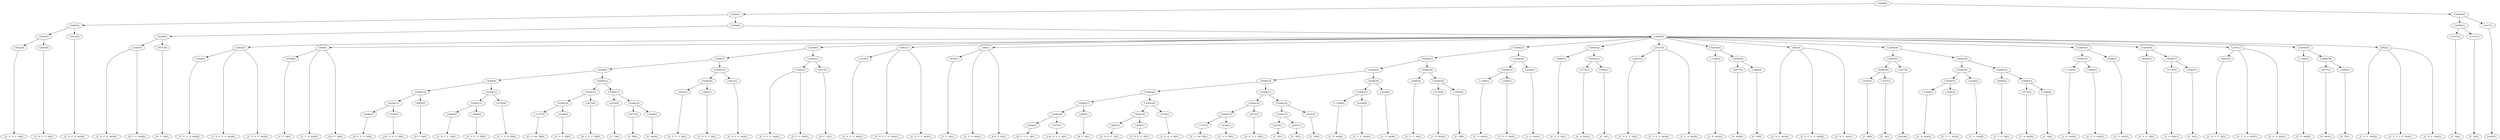 digraph sample{
"L4632(0)"->"[C  E  F  G  A](0)"
"L2063(0)"->"[C  D  E  F  A](0)"
"L5294(3)"->"L4632(0)"
"L5294(3)"->"L2063(0)"
"L5212(0)"->"[C  D  F  A  Ais](0)"
"L5294(2)"->"L5294(3)"
"L5294(2)"->"L5212(0)"
"L3445(0)"->"[C  D  F  G  Ais](0)"
"L3445(0)"->"[D  F  G  Ais](0)"
"L4073(0)"->"[D  F  G](0)"
"L5294(5)"->"L3445(0)"
"L5294(5)"->"L4073(0)"
"L1638(0)"->"[C  E  G  A  Ais](0)"
"L4563(0)"->"[C  D  E  F  G  Ais](0)"
"L4563(0)"->"[C  D  E  F  Ais](0)"
"L4563(0)"->"L1638(0)"
"L4708(0)"->"[C  F  A](0)"
"L940(0)"->"[C  F  A  Ais](0)"
"L940(0)"->"L4708(0)"
"L940(0)"->"[Cis  F  A](0)"
"L2946(0)"->"[D  E  F  G  A](0)"
"L3576(0)"->"[Cis  D  E  F  A](0)"
"L5294(11)"->"L2946(0)"
"L5294(11)"->"L3576(0)"
"L2805(0)"->"[D  F  A](0)"
"L5294(10)"->"L5294(11)"
"L5294(10)"->"L2805(0)"
"L4983(0)"->"[C  D  E  F  G](0)"
"L2656(0)"->"[C  D  E  G  B](0)"
"L5294(13)"->"L4983(0)"
"L5294(13)"->"L2656(0)"
"L4742(0)"->"[C  E  G  A  B](0)"
"L5294(12)"->"L5294(13)"
"L5294(12)"->"L4742(0)"
"L5294(9)"->"L5294(10)"
"L5294(9)"->"L5294(12)"
"L-1377(0)"->"[F  G  Gis  B](0)"
"L4168(0)"->"[F  G  A  B](0)"
"L5294(16)"->"L-1377(0)"
"L5294(16)"->"L4168(0)"
"L2515(0)"->"[D  E  F  G  B](0)"
"L5294(15)"->"L5294(16)"
"L5294(15)"->"L2515(0)"
"L2419(0)"->"[C  E](0)"
"L2877(0)"->"[C  B](0)"
"L2249(0)"->"[G  Ais](0)"
"L5294(18)"->"L2877(0)"
"L5294(18)"->"L2249(0)"
"L5294(17)"->"L2419(0)"
"L5294(17)"->"L5294(18)"
"L5294(14)"->"L5294(15)"
"L5294(14)"->"L5294(17)"
"L5294(8)"->"L5294(9)"
"L5294(8)"->"L5294(14)"
"L4632(1)"->"[C  E  F  G  A](1)"
"L2063(1)"->"[C  D  E  F  A](1)"
"L5294(20)"->"L4632(1)"
"L5294(20)"->"L2063(1)"
"L5212(1)"->"[C  D  F  A  Ais](1)"
"L5294(19)"->"L5294(20)"
"L5294(19)"->"L5212(1)"
"L5294(7)"->"L5294(8)"
"L5294(7)"->"L5294(19)"
"L3445(1)"->"[C  D  F  G  Ais](1)"
"L3445(1)"->"[D  F  G  Ais](1)"
"L4073(1)"->"[D  F  G](1)"
"L5294(21)"->"L3445(1)"
"L5294(21)"->"L4073(1)"
"L5294(6)"->"L5294(7)"
"L5294(6)"->"L5294(21)"
"L1638(1)"->"[C  E  G  A  Ais](1)"
"L4563(1)"->"[C  D  E  F  G  Ais](1)"
"L4563(1)"->"[C  D  E  F  Ais](1)"
"L4563(1)"->"L1638(1)"
"L4708(1)"->"[C  F  A](1)"
"L940(1)"->"[C  F  A  Ais](1)"
"L940(1)"->"L4708(1)"
"L940(1)"->"[Cis  F  A](1)"
"L2946(1)"->"[D  E  F  G  A](1)"
"L3576(1)"->"[Cis  D  E  F  A](1)"
"L5294(28)"->"L2946(1)"
"L5294(28)"->"L3576(1)"
"L2805(1)"->"[D  F  A](1)"
"L5294(27)"->"L5294(28)"
"L5294(27)"->"L2805(1)"
"L4983(1)"->"[C  D  E  F  G](1)"
"L2656(1)"->"[C  D  E  G  B](1)"
"L5294(30)"->"L4983(1)"
"L5294(30)"->"L2656(1)"
"L4742(1)"->"[C  E  G  A  B](1)"
"L5294(29)"->"L5294(30)"
"L5294(29)"->"L4742(1)"
"L5294(26)"->"L5294(27)"
"L5294(26)"->"L5294(29)"
"L-1377(1)"->"[F  G  Gis  B](1)"
"L4168(1)"->"[F  G  A  B](1)"
"L5294(33)"->"L-1377(1)"
"L5294(33)"->"L4168(1)"
"L2515(1)"->"[D  E  F  G  B](1)"
"L5294(32)"->"L5294(33)"
"L5294(32)"->"L2515(1)"
"L2419(1)"->"[C  E](1)"
"L2877(1)"->"[C  B](1)"
"L5294(35)"->"L2419(1)"
"L5294(35)"->"L2877(1)"
"L3915(0)"->"[C  D](0)"
"L5294(34)"->"L5294(35)"
"L5294(34)"->"L3915(0)"
"L5294(31)"->"L5294(32)"
"L5294(31)"->"L5294(34)"
"L5294(25)"->"L5294(26)"
"L5294(25)"->"L5294(31)"
"L-1309(0)"->"[C  D  Ais](0)"
"L2204(0)"->"[C  E  F  Ais](0)"
"L5294(37)"->"L-1309(0)"
"L5294(37)"->"L2204(0)"
"L2226(0)"->"[C  G  Ais](0)"
"L5294(36)"->"L5294(37)"
"L5294(36)"->"L2226(0)"
"L5294(24)"->"L5294(25)"
"L5294(24)"->"L5294(36)"
"L4000(0)"->"[C  F  G  A](0)"
"L3774(0)"->"[C  A  Ais](0)"
"L3560(0)"->"[C  A](0)"
"L5294(39)"->"L3774(0)"
"L5294(39)"->"L3560(0)"
"L5294(38)"->"L4000(0)"
"L5294(38)"->"L5294(39)"
"L5294(23)"->"L5294(24)"
"L5294(23)"->"L5294(38)"
"L-1309(1)"->"[C  D  Ais](1)"
"L2204(1)"->"[C  E  F  Ais](1)"
"L5294(41)"->"L-1309(1)"
"L5294(41)"->"L2204(1)"
"L2226(1)"->"[C  G  Ais](1)"
"L5294(40)"->"L5294(41)"
"L5294(40)"->"L2226(1)"
"L5294(22)"->"L5294(23)"
"L5294(22)"->"L5294(40)"
"L4000(1)"->"[C  F  G  A](1)"
"L3774(1)"->"[C  A  Ais](1)"
"L3560(1)"->"[C  A](1)"
"L5294(43)"->"L3774(1)"
"L5294(43)"->"L3560(1)"
"L5294(42)"->"L4000(1)"
"L5294(42)"->"L5294(43)"
"L2063(2)"->"[C  D  E  F  A](2)"
"L2701(0)"->"[C  F  G  A  Ais](0)"
"L2701(0)"->"L2063(2)"
"L2701(0)"->"[F  G  A  Ais](0)"
"L-1309(2)"->"[C  D  Ais](2)"
"L4477(0)"->"[A  Ais](0)"
"L3888(0)"->"[F  G](0)"
"L5294(45)"->"L4477(0)"
"L5294(45)"->"L3888(0)"
"L5294(44)"->"L-1309(2)"
"L5294(44)"->"L5294(45)"
"L892(0)"->"[C  D  E  Ais](0)"
"L892(0)"->"[C  E  F  G  A  Ais](0)"
"L892(0)"->"[C  D  E  Ais](1)"
"L3107(0)"->"[F  A](0)"
"L3107(1)"->"[F  A](1)"
"L5294(48)"->"L3107(0)"
"L5294(48)"->"L3107(1)"
"L1617(0)"->"[rest](0)"
"L5294(47)"->"L5294(48)"
"L5294(47)"->"L1617(0)"
"L-1309(3)"->"[C  D  Ais](3)"
"L2204(2)"->"[C  E  F  Ais](2)"
"L5294(51)"->"L-1309(3)"
"L5294(51)"->"L2204(2)"
"L2226(2)"->"[C  G  Ais](2)"
"L5294(50)"->"L5294(51)"
"L5294(50)"->"L2226(2)"
"L4000(2)"->"[C  F  G  A](2)"
"L3774(2)"->"[C  A  Ais](2)"
"L3560(2)"->"[C  A](2)"
"L5294(53)"->"L3774(2)"
"L5294(53)"->"L3560(2)"
"L5294(52)"->"L4000(2)"
"L5294(52)"->"L5294(53)"
"L5294(49)"->"L5294(50)"
"L5294(49)"->"L5294(52)"
"L5294(46)"->"L5294(47)"
"L5294(46)"->"L5294(49)"
"L-1309(4)"->"[C  D  Ais](4)"
"L2204(3)"->"[C  E  F  Ais](3)"
"L5294(55)"->"L-1309(4)"
"L5294(55)"->"L2204(3)"
"L2226(3)"->"[C  G  Ais](3)"
"L5294(54)"->"L5294(55)"
"L5294(54)"->"L2226(3)"
"L4000(3)"->"[C  F  G  A](3)"
"L3774(3)"->"[C  A  Ais](3)"
"L3560(3)"->"[C  A](3)"
"L5294(57)"->"L3774(3)"
"L5294(57)"->"L3560(3)"
"L5294(56)"->"L4000(3)"
"L5294(56)"->"L5294(57)"
"L2063(3)"->"[C  D  E  F  A](3)"
"L2701(1)"->"[C  F  G  A  Ais](1)"
"L2701(1)"->"L2063(3)"
"L2701(1)"->"[F  G  A  Ais](1)"
"L-1309(5)"->"[C  D  Ais](5)"
"L4477(1)"->"[A  Ais](1)"
"L3888(1)"->"[F  G](1)"
"L5294(59)"->"L4477(1)"
"L5294(59)"->"L3888(1)"
"L5294(58)"->"L-1309(5)"
"L5294(58)"->"L5294(59)"
"L892(1)"->"[C  D  E  Ais](2)"
"L892(1)"->"[C  E  F  G  A  Ais](1)"
"L892(1)"->"[C  D  E  Ais](3)"
"L5284(0)"->"L4563(0)"
"L5284(0)"->"L940(0)"
"L5284(0)"->"L5294(6)"
"L5284(0)"->"L4563(1)"
"L5284(0)"->"L940(1)"
"L5284(0)"->"L5294(22)"
"L5284(0)"->"L5294(42)"
"L5284(0)"->"L2701(0)"
"L5284(0)"->"L5294(44)"
"L5284(0)"->"L892(0)"
"L5284(0)"->"L5294(46)"
"L5284(0)"->"L5294(54)"
"L5284(0)"->"L5294(56)"
"L5284(0)"->"L2701(1)"
"L5284(0)"->"L5294(58)"
"L5284(0)"->"L892(1)"
"L5294(4)"->"L5294(5)"
"L5294(4)"->"L5284(0)"
"L5294(1)"->"L5294(2)"
"L5294(1)"->"L5294(4)"
"L3107(2)"->"[F  A](2)"
"L3107(3)"->"[F  A](3)"
"L5294(61)"->"L3107(2)"
"L5294(61)"->"L3107(3)"
"L1617(1)"->"[rest](1)"
"L5294(60)"->"L5294(61)"
"L5294(60)"->"L1617(1)"
"L5294(0)"->"L5294(1)"
"L5294(0)"->"L5294(60)"
{rank = min; "L5294(0)"}
{rank = same; "L5294(1)"; "L5294(60)";}
{rank = same; "L5294(2)"; "L5294(4)"; "L5294(61)"; "L1617(1)";}
{rank = same; "L5294(3)"; "L5212(0)"; "L5294(5)"; "L5284(0)"; "L3107(2)"; "L3107(3)";}
{rank = same; "L4632(0)"; "L2063(0)"; "L3445(0)"; "L4073(0)"; "L4563(0)"; "L940(0)"; "L5294(6)"; "L4563(1)"; "L940(1)"; "L5294(22)"; "L5294(42)"; "L2701(0)"; "L5294(44)"; "L892(0)"; "L5294(46)"; "L5294(54)"; "L5294(56)"; "L2701(1)"; "L5294(58)"; "L892(1)";}
{rank = same; "L1638(0)"; "L4708(0)"; "L5294(7)"; "L5294(21)"; "L1638(1)"; "L4708(1)"; "L5294(23)"; "L5294(40)"; "L4000(1)"; "L5294(43)"; "L2063(2)"; "L-1309(2)"; "L5294(45)"; "L5294(47)"; "L5294(49)"; "L5294(55)"; "L2226(3)"; "L4000(3)"; "L5294(57)"; "L2063(3)"; "L-1309(5)"; "L5294(59)";}
{rank = same; "L5294(8)"; "L5294(19)"; "L3445(1)"; "L4073(1)"; "L5294(24)"; "L5294(38)"; "L5294(41)"; "L2226(1)"; "L3774(1)"; "L3560(1)"; "L4477(0)"; "L3888(0)"; "L5294(48)"; "L1617(0)"; "L5294(50)"; "L5294(52)"; "L-1309(4)"; "L2204(3)"; "L3774(3)"; "L3560(3)"; "L4477(1)"; "L3888(1)";}
{rank = same; "L5294(9)"; "L5294(14)"; "L5294(20)"; "L5212(1)"; "L5294(25)"; "L5294(36)"; "L4000(0)"; "L5294(39)"; "L-1309(1)"; "L2204(1)"; "L3107(0)"; "L3107(1)"; "L5294(51)"; "L2226(2)"; "L4000(2)"; "L5294(53)";}
{rank = same; "L5294(10)"; "L5294(12)"; "L5294(15)"; "L5294(17)"; "L4632(1)"; "L2063(1)"; "L5294(26)"; "L5294(31)"; "L5294(37)"; "L2226(0)"; "L3774(0)"; "L3560(0)"; "L-1309(3)"; "L2204(2)"; "L3774(2)"; "L3560(2)";}
{rank = same; "L5294(11)"; "L2805(0)"; "L5294(13)"; "L4742(0)"; "L5294(16)"; "L2515(0)"; "L2419(0)"; "L5294(18)"; "L5294(27)"; "L5294(29)"; "L5294(32)"; "L5294(34)"; "L-1309(0)"; "L2204(0)";}
{rank = same; "L2946(0)"; "L3576(0)"; "L4983(0)"; "L2656(0)"; "L-1377(0)"; "L4168(0)"; "L2877(0)"; "L2249(0)"; "L5294(28)"; "L2805(1)"; "L5294(30)"; "L4742(1)"; "L5294(33)"; "L2515(1)"; "L5294(35)"; "L3915(0)";}
{rank = same; "L2946(1)"; "L3576(1)"; "L4983(1)"; "L2656(1)"; "L-1377(1)"; "L4168(1)"; "L2419(1)"; "L2877(1)";}
{rank = max; "[A  Ais](0)"; "[A  Ais](1)"; "[C  A  Ais](0)"; "[C  A  Ais](1)"; "[C  A  Ais](2)"; "[C  A  Ais](3)"; "[C  A](0)"; "[C  A](1)"; "[C  A](2)"; "[C  A](3)"; "[C  B](0)"; "[C  B](1)"; "[C  D  Ais](0)"; "[C  D  Ais](1)"; "[C  D  Ais](2)"; "[C  D  Ais](3)"; "[C  D  Ais](4)"; "[C  D  Ais](5)"; "[C  D  E  Ais](0)"; "[C  D  E  Ais](1)"; "[C  D  E  Ais](2)"; "[C  D  E  Ais](3)"; "[C  D  E  F  A](0)"; "[C  D  E  F  A](1)"; "[C  D  E  F  A](2)"; "[C  D  E  F  A](3)"; "[C  D  E  F  Ais](0)"; "[C  D  E  F  Ais](1)"; "[C  D  E  F  G  Ais](0)"; "[C  D  E  F  G  Ais](1)"; "[C  D  E  F  G](0)"; "[C  D  E  F  G](1)"; "[C  D  E  G  B](0)"; "[C  D  E  G  B](1)"; "[C  D  F  A  Ais](0)"; "[C  D  F  A  Ais](1)"; "[C  D  F  G  Ais](0)"; "[C  D  F  G  Ais](1)"; "[C  D](0)"; "[C  E  F  Ais](0)"; "[C  E  F  Ais](1)"; "[C  E  F  Ais](2)"; "[C  E  F  Ais](3)"; "[C  E  F  G  A  Ais](0)"; "[C  E  F  G  A  Ais](1)"; "[C  E  F  G  A](0)"; "[C  E  F  G  A](1)"; "[C  E  G  A  Ais](0)"; "[C  E  G  A  Ais](1)"; "[C  E  G  A  B](0)"; "[C  E  G  A  B](1)"; "[C  E](0)"; "[C  E](1)"; "[C  F  A  Ais](0)"; "[C  F  A  Ais](1)"; "[C  F  A](0)"; "[C  F  A](1)"; "[C  F  G  A  Ais](0)"; "[C  F  G  A  Ais](1)"; "[C  F  G  A](0)"; "[C  F  G  A](1)"; "[C  F  G  A](2)"; "[C  F  G  A](3)"; "[C  G  Ais](0)"; "[C  G  Ais](1)"; "[C  G  Ais](2)"; "[C  G  Ais](3)"; "[Cis  D  E  F  A](0)"; "[Cis  D  E  F  A](1)"; "[Cis  F  A](0)"; "[Cis  F  A](1)"; "[D  E  F  G  A](0)"; "[D  E  F  G  A](1)"; "[D  E  F  G  B](0)"; "[D  E  F  G  B](1)"; "[D  F  A](0)"; "[D  F  A](1)"; "[D  F  G  Ais](0)"; "[D  F  G  Ais](1)"; "[D  F  G](0)"; "[D  F  G](1)"; "[F  A](0)"; "[F  A](1)"; "[F  A](2)"; "[F  A](3)"; "[F  G  A  Ais](0)"; "[F  G  A  Ais](1)"; "[F  G  A  B](0)"; "[F  G  A  B](1)"; "[F  G  Gis  B](0)"; "[F  G  Gis  B](1)"; "[F  G](0)"; "[F  G](1)"; "[G  Ais](0)"; "[rest](0)"; "[rest](1)";}
}